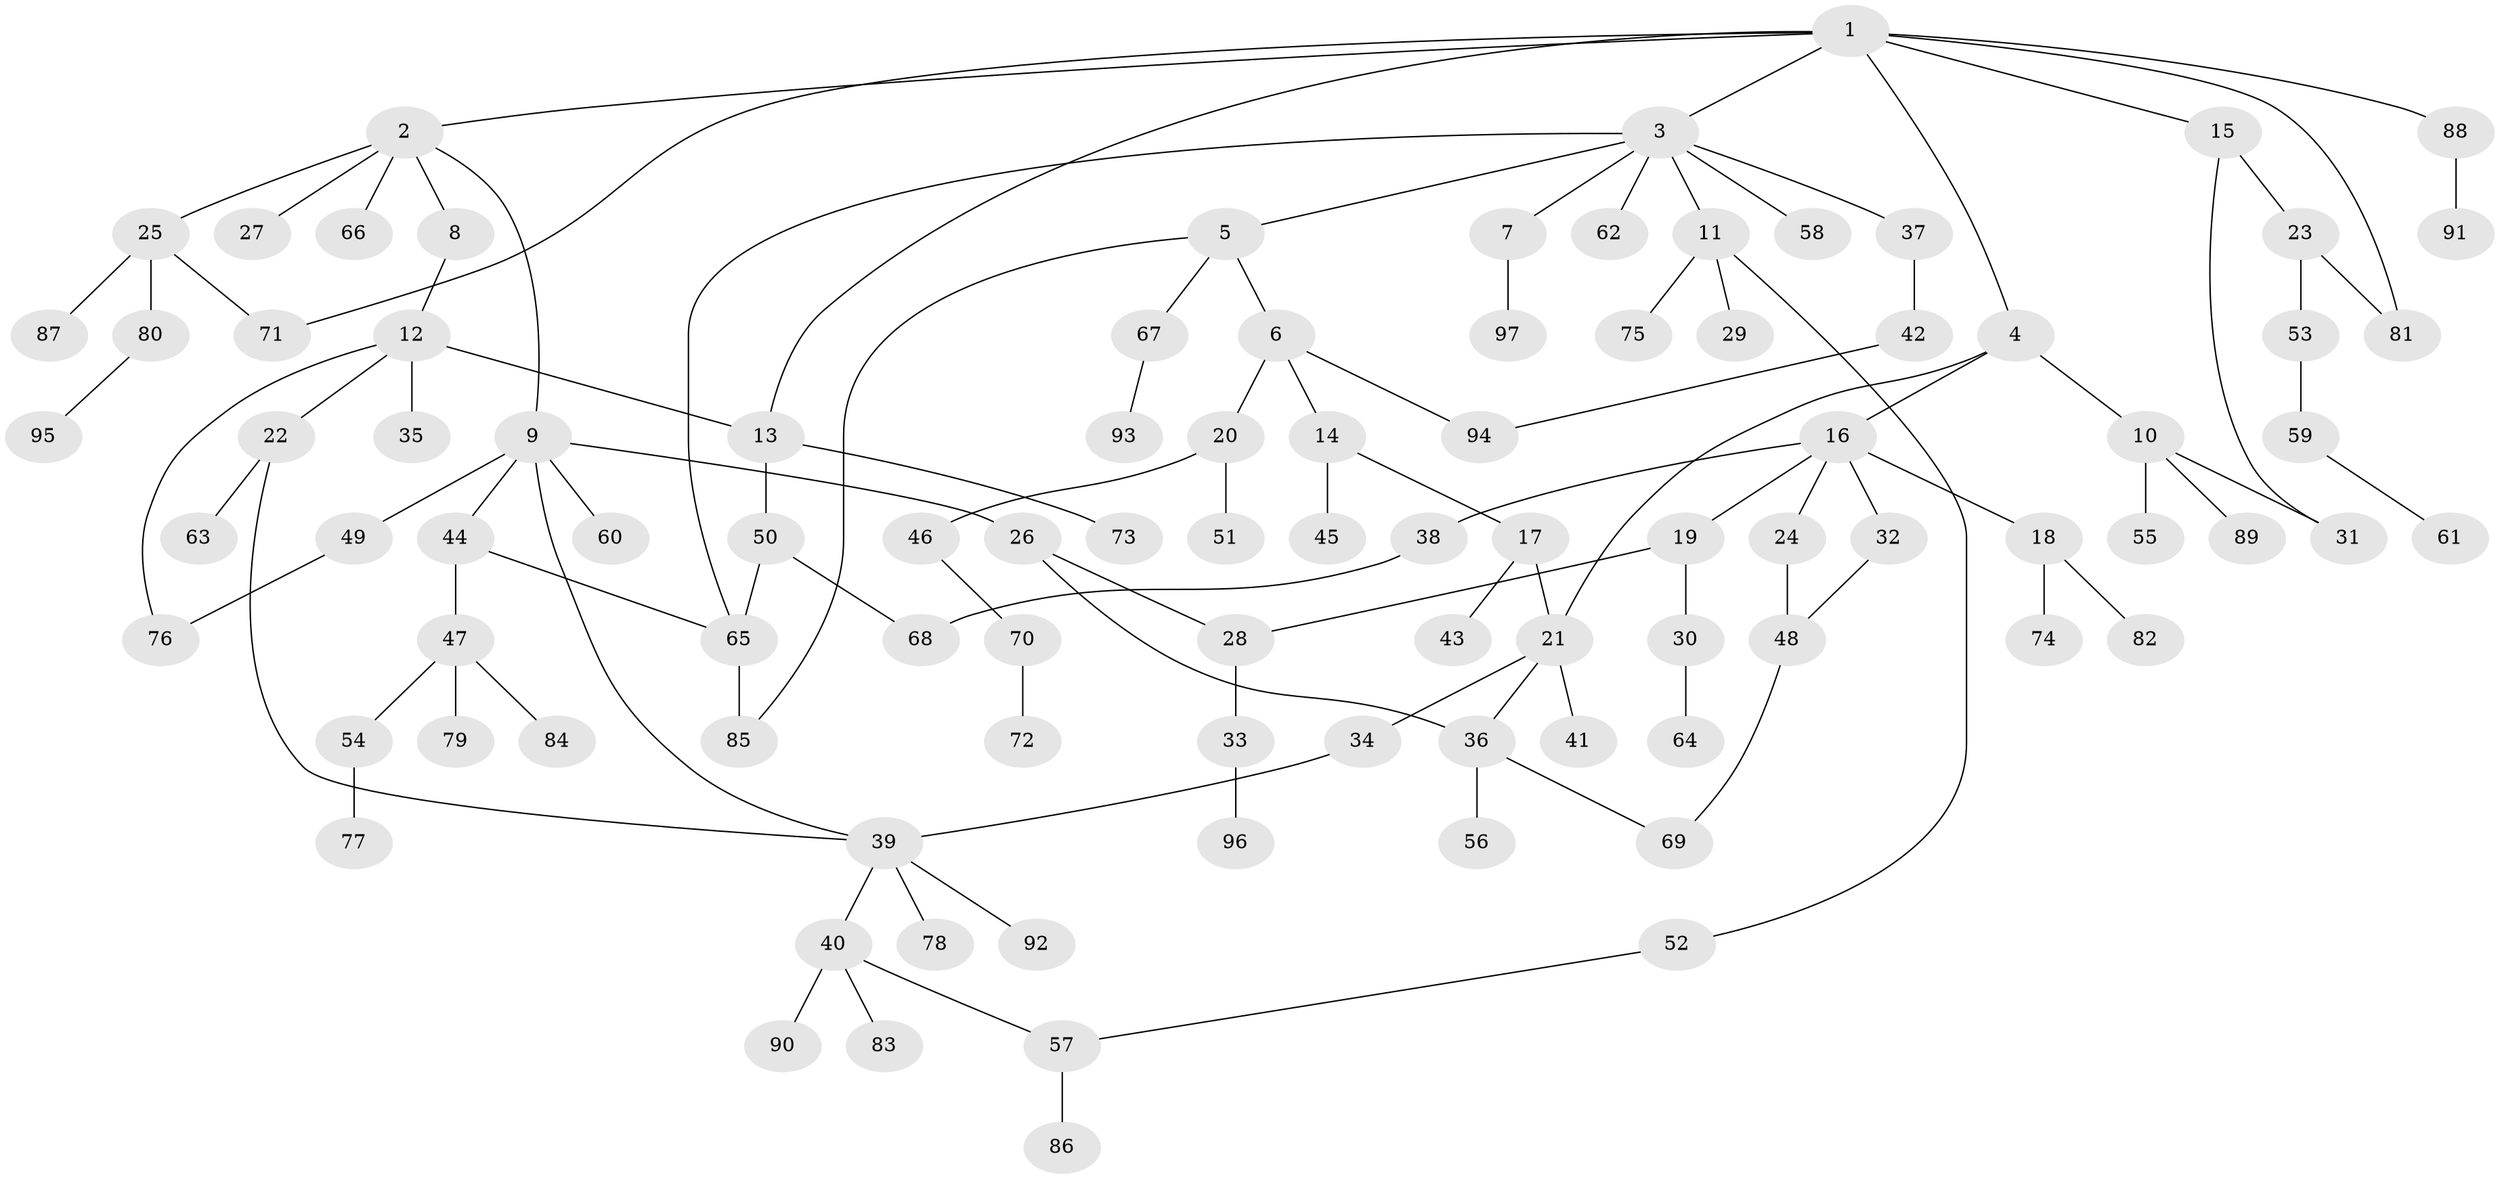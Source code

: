 // coarse degree distribution, {8: 0.029850746268656716, 6: 0.04477611940298507, 9: 0.029850746268656716, 4: 0.029850746268656716, 2: 0.3283582089552239, 7: 0.029850746268656716, 3: 0.11940298507462686, 1: 0.3880597014925373}
// Generated by graph-tools (version 1.1) at 2025/16/03/04/25 18:16:53]
// undirected, 97 vertices, 114 edges
graph export_dot {
graph [start="1"]
  node [color=gray90,style=filled];
  1;
  2;
  3;
  4;
  5;
  6;
  7;
  8;
  9;
  10;
  11;
  12;
  13;
  14;
  15;
  16;
  17;
  18;
  19;
  20;
  21;
  22;
  23;
  24;
  25;
  26;
  27;
  28;
  29;
  30;
  31;
  32;
  33;
  34;
  35;
  36;
  37;
  38;
  39;
  40;
  41;
  42;
  43;
  44;
  45;
  46;
  47;
  48;
  49;
  50;
  51;
  52;
  53;
  54;
  55;
  56;
  57;
  58;
  59;
  60;
  61;
  62;
  63;
  64;
  65;
  66;
  67;
  68;
  69;
  70;
  71;
  72;
  73;
  74;
  75;
  76;
  77;
  78;
  79;
  80;
  81;
  82;
  83;
  84;
  85;
  86;
  87;
  88;
  89;
  90;
  91;
  92;
  93;
  94;
  95;
  96;
  97;
  1 -- 2;
  1 -- 3;
  1 -- 4;
  1 -- 15;
  1 -- 71;
  1 -- 88;
  1 -- 81;
  1 -- 13;
  2 -- 8;
  2 -- 9;
  2 -- 25;
  2 -- 27;
  2 -- 66;
  3 -- 5;
  3 -- 7;
  3 -- 11;
  3 -- 37;
  3 -- 58;
  3 -- 62;
  3 -- 65;
  4 -- 10;
  4 -- 16;
  4 -- 21;
  5 -- 6;
  5 -- 67;
  5 -- 85;
  6 -- 14;
  6 -- 20;
  6 -- 94;
  7 -- 97;
  8 -- 12;
  9 -- 26;
  9 -- 44;
  9 -- 49;
  9 -- 60;
  9 -- 39;
  10 -- 31;
  10 -- 55;
  10 -- 89;
  11 -- 29;
  11 -- 52;
  11 -- 75;
  12 -- 13;
  12 -- 22;
  12 -- 35;
  12 -- 76;
  13 -- 50;
  13 -- 73;
  14 -- 17;
  14 -- 45;
  15 -- 23;
  15 -- 31;
  16 -- 18;
  16 -- 19;
  16 -- 24;
  16 -- 32;
  16 -- 38;
  17 -- 43;
  17 -- 21;
  18 -- 74;
  18 -- 82;
  19 -- 28;
  19 -- 30;
  20 -- 46;
  20 -- 51;
  21 -- 34;
  21 -- 36;
  21 -- 41;
  22 -- 39;
  22 -- 63;
  23 -- 53;
  23 -- 81;
  24 -- 48;
  25 -- 80;
  25 -- 87;
  25 -- 71;
  26 -- 28;
  26 -- 36;
  28 -- 33;
  30 -- 64;
  32 -- 48;
  33 -- 96;
  34 -- 39;
  36 -- 56;
  36 -- 69;
  37 -- 42;
  38 -- 68;
  39 -- 40;
  39 -- 78;
  39 -- 92;
  40 -- 83;
  40 -- 90;
  40 -- 57;
  42 -- 94;
  44 -- 47;
  44 -- 65;
  46 -- 70;
  47 -- 54;
  47 -- 79;
  47 -- 84;
  48 -- 69;
  49 -- 76;
  50 -- 68;
  50 -- 65;
  52 -- 57;
  53 -- 59;
  54 -- 77;
  57 -- 86;
  59 -- 61;
  65 -- 85;
  67 -- 93;
  70 -- 72;
  80 -- 95;
  88 -- 91;
}
